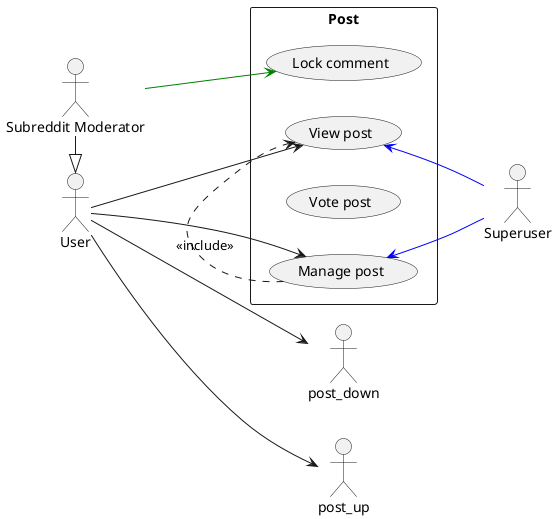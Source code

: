 @startuml
skinparam packageStyle rectangle
left to right direction
actor "User" as user
actor "Subreddit Moderator" as mod
actor "Superuser" as su
mod -|> user

rectangle Post as post {
  usecase "Manage post" as post_manage
  usecase "View post" as post_read

  usecase "Vote post" as post_vote
  usecase "Lock comment" as post_lock
}

user --> post_manage
user --> post_read

user --> post_up
user --> post_down

mod -[#green]-> post_lock

post_read   <-[#blue]- su
post_manage <-[#blue]- su

post_manage .> post_read : <<include>>

@enduml
